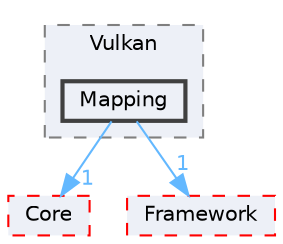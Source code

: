 digraph "D:/Peridyno/peridyno/src/Topology/Vulkan/Mapping"
{
 // LATEX_PDF_SIZE
  bgcolor="transparent";
  edge [fontname=Helvetica,fontsize=10,labelfontname=Helvetica,labelfontsize=10];
  node [fontname=Helvetica,fontsize=10,shape=box,height=0.2,width=0.4];
  compound=true
  subgraph clusterdir_3eb2e91c439b7b6d2c08e58661624d85 {
    graph [ bgcolor="#edf0f7", pencolor="grey50", label="Vulkan", fontname=Helvetica,fontsize=10 style="filled,dashed", URL="dir_3eb2e91c439b7b6d2c08e58661624d85.html",tooltip=""]
  dir_2dfa93ac1db5ac447663fab5103a8d67 [label="Mapping", fillcolor="#edf0f7", color="grey25", style="filled,bold", URL="dir_2dfa93ac1db5ac447663fab5103a8d67.html",tooltip=""];
  }
  dir_18ab09de471ddf4a6c726bf6f36eb1c9 [label="Core", fillcolor="#edf0f7", color="red", style="filled,dashed", URL="dir_18ab09de471ddf4a6c726bf6f36eb1c9.html",tooltip=""];
  dir_72c161997c5186b0a4bbf39a44809cf4 [label="Framework", fillcolor="#edf0f7", color="red", style="filled,dashed", URL="dir_72c161997c5186b0a4bbf39a44809cf4.html",tooltip=""];
  dir_2dfa93ac1db5ac447663fab5103a8d67->dir_18ab09de471ddf4a6c726bf6f36eb1c9 [headlabel="1", labeldistance=1.5 headhref="dir_000039_000014.html" href="dir_000039_000014.html" color="steelblue1" fontcolor="steelblue1"];
  dir_2dfa93ac1db5ac447663fab5103a8d67->dir_72c161997c5186b0a4bbf39a44809cf4 [headlabel="1", labeldistance=1.5 headhref="dir_000039_000027.html" href="dir_000039_000027.html" color="steelblue1" fontcolor="steelblue1"];
}

